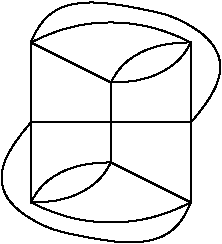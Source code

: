 #FIG 3.2
Landscape
Center
Inches
Letter  
100.00
Single
-2
1200 2
2 1 0 1 0 7 50 0 -1 0.000 0 0 -1 0 0 2
	 1050 900 1650 1200
2 1 0 1 0 7 50 0 -1 0.000 0 0 -1 0 0 2
	 1650 1800 2250 2100
3 2 0 1 0 7 50 0 -1 0.000 0 0 0 2
	 1050 1500 2250 1500
	 0.000 0.000
3 2 0 1 0 7 50 0 -1 0.000 0 0 0 2
	 1650 1200 1650 1800
	 0.000 0.000
3 2 0 1 0 7 50 0 -1 0.000 0 0 0 2
	 2250 900 2250 2100
	 0.000 0.000
3 2 0 1 0 7 50 0 -1 0.000 0 0 0 2
	 1050 2100 1050 900
	 0.000 0.000
3 2 0 1 0 7 50 0 -1 0.000 0 0 0 3
	 1050 2100 1275 1875 1650 1800
	 0.000 -1.000 0.000
3 2 0 1 0 7 50 0 -1 0.000 0 0 0 3
	 1650 1200 2025 1125 2250 900
	 0.000 -1.000 0.000
3 2 0 1 0 7 50 0 -1 0.000 0 0 0 3
	 1050 2100 1650 2250 2250 2100
	 0.000 -1.000 0.000
3 2 0 1 0 7 50 0 -1 0.000 0 0 0 4
	 1050 900 1500 600 2400 900 2250 1500
	 0.000 -1.000 -1.000 0.000
3 2 0 1 0 7 50 0 -1 0.000 0 0 0 4
	 2250 2100 1800 2400 900 2100 1050 1500
	 0.000 -1.000 -1.000 0.000
3 2 0 1 0 7 50 0 -1 0.000 0 0 0 3
	 2250 900 1650 750 1050 900
	 0.000 -1.000 0.000
3 2 0 1 0 7 50 0 -1 0.000 0 0 0 3
	 2250 900 1875 975 1650 1200
	 0.000 -1.000 0.000
3 2 0 1 0 7 50 0 -1 0.000 0 0 0 3
	 1050 2100 1425 2025 1650 1800
	 0.000 -1.000 0.000
